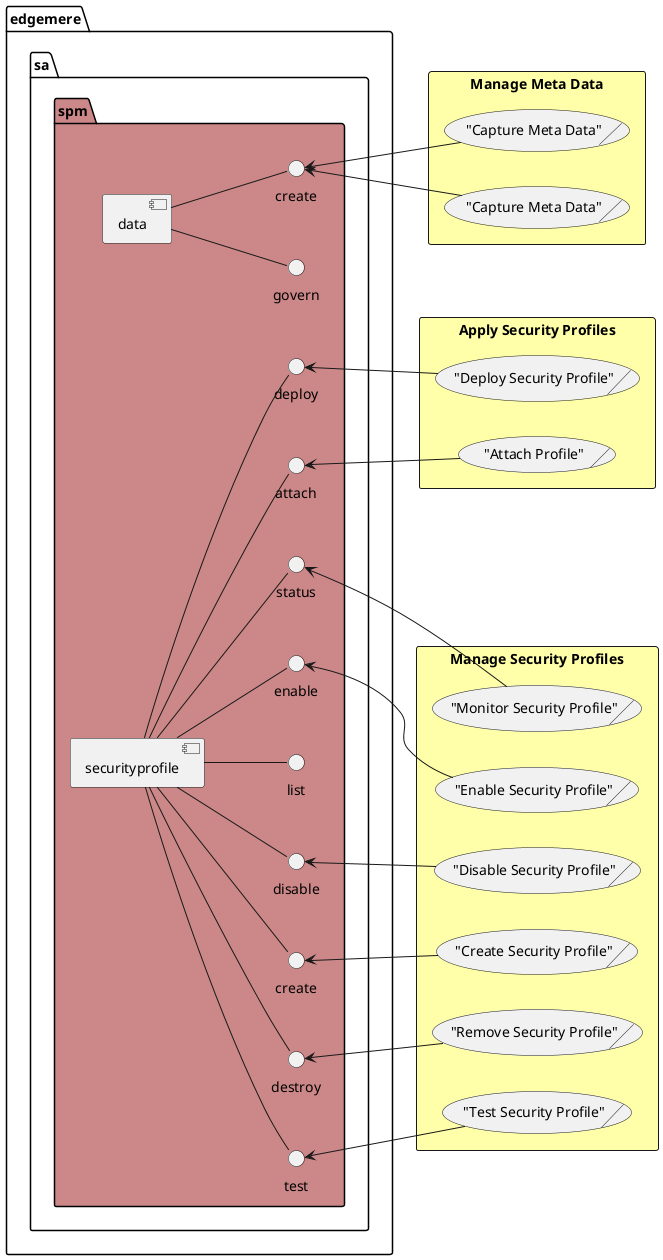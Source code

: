 @startuml
left to right direction


    package "edgemere" as edgemere {
package "sa" as edgemeresa {
package "spm" as edgemeresaspm #cc8888 {
 component "data" as edgemeresaspmdata
 interface "create" as edgemeresaspmdatacreate
edgemeresaspmdata -- edgemeresaspmdatacreate
}
}
}

    
    package "edgemere" as edgemere {
package "sa" as edgemeresa {
package "spm" as edgemeresaspm #cc8888 {
 component "data" as edgemeresaspmdata
 interface "govern" as edgemeresaspmdatagovern
edgemeresaspmdata -- edgemeresaspmdatagovern
}
}
}

    
    package "edgemere" as edgemere {
package "sa" as edgemeresa {
package "spm" as edgemeresaspm #cc8888 {
 component "securityprofile" as edgemeresaspmsecurityprofile
 interface "attach" as edgemeresaspmsecurityprofileattach
edgemeresaspmsecurityprofile -- edgemeresaspmsecurityprofileattach
}
}
}

    
    package "edgemere" as edgemere {
package "sa" as edgemeresa {
package "spm" as edgemeresaspm #cc8888 {
 component "securityprofile" as edgemeresaspmsecurityprofile
 interface "create" as edgemeresaspmsecurityprofilecreate
edgemeresaspmsecurityprofile -- edgemeresaspmsecurityprofilecreate
}
}
}

    
    package "edgemere" as edgemere {
package "sa" as edgemeresa {
package "spm" as edgemeresaspm #cc8888 {
 component "securityprofile" as edgemeresaspmsecurityprofile
 interface "deploy" as edgemeresaspmsecurityprofiledeploy
edgemeresaspmsecurityprofile -- edgemeresaspmsecurityprofiledeploy
}
}
}

    
    package "edgemere" as edgemere {
package "sa" as edgemeresa {
package "spm" as edgemeresaspm #cc8888 {
 component "securityprofile" as edgemeresaspmsecurityprofile
 interface "destroy" as edgemeresaspmsecurityprofiledestroy
edgemeresaspmsecurityprofile -- edgemeresaspmsecurityprofiledestroy
}
}
}

    
    package "edgemere" as edgemere {
package "sa" as edgemeresa {
package "spm" as edgemeresaspm #cc8888 {
 component "securityprofile" as edgemeresaspmsecurityprofile
 interface "disable" as edgemeresaspmsecurityprofiledisable
edgemeresaspmsecurityprofile -- edgemeresaspmsecurityprofiledisable
}
}
}

    
    package "edgemere" as edgemere {
package "sa" as edgemeresa {
package "spm" as edgemeresaspm #cc8888 {
 component "securityprofile" as edgemeresaspmsecurityprofile
 interface "enable" as edgemeresaspmsecurityprofileenable
edgemeresaspmsecurityprofile -- edgemeresaspmsecurityprofileenable
}
}
}

    
    package "edgemere" as edgemere {
package "sa" as edgemeresa {
package "spm" as edgemeresaspm #cc8888 {
 component "securityprofile" as edgemeresaspmsecurityprofile
 interface "list" as edgemeresaspmsecurityprofilelist
edgemeresaspmsecurityprofile -- edgemeresaspmsecurityprofilelist
}
}
}

    
    package "edgemere" as edgemere {
package "sa" as edgemeresa {
package "spm" as edgemeresaspm #cc8888 {
 component "securityprofile" as edgemeresaspmsecurityprofile
 interface "status" as edgemeresaspmsecurityprofilestatus
edgemeresaspmsecurityprofile -- edgemeresaspmsecurityprofilestatus
}
}
}

    
    package "edgemere" as edgemere {
package "sa" as edgemeresa {
package "spm" as edgemeresaspm #cc8888 {
 component "securityprofile" as edgemeresaspmsecurityprofile
 interface "test" as edgemeresaspmsecurityprofiletest
edgemeresaspmsecurityprofile -- edgemeresaspmsecurityprofiletest
}
}
}

    












        rectangle "Manage Meta Data" as ManageMetaData #ffffaa {
            ("Capture Meta Data")/ as DataEngineerManageMetaDataCaptureMetaData
        }
    
    edgemeresaspmdatacreate <-- DataEngineerManageMetaDataCaptureMetaData
    
        rectangle "Manage Meta Data" as ManageMetaData #ffffaa {
            ("Capture Meta Data")/ as DataStewardManageMetaDataCaptureMetaData
        }
    
    edgemeresaspmdatacreate <-- DataStewardManageMetaDataCaptureMetaData
    






        rectangle "Apply Security Profiles" as ApplySecurityProfiles #ffffaa {
            ("Attach Profile")/ as SecurityEngineerApplySecurityProfilesAttachProfile
        }
    
    edgemeresaspmsecurityprofileattach <-- SecurityEngineerApplySecurityProfilesAttachProfile
    
        rectangle "Apply Security Profiles" as ApplySecurityProfiles #ffffaa {
            ("Deploy Security Profile")/ as SecurityEngineerApplySecurityProfilesDeploySecurityProfile
        }
    
    edgemeresaspmsecurityprofiledeploy <-- SecurityEngineerApplySecurityProfilesDeploySecurityProfile
    

        rectangle "Manage Security Profiles" as ManageSecurityProfiles #ffffaa {
            ("Create Security Profile")/ as SecurityEngineerManageSecurityProfilesCreateSecurityProfile
        }
    
    edgemeresaspmsecurityprofilecreate <-- SecurityEngineerManageSecurityProfilesCreateSecurityProfile
    
        rectangle "Manage Security Profiles" as ManageSecurityProfiles #ffffaa {
            ("Disable Security Profile")/ as SecurityEngineerManageSecurityProfilesDisableSecurityProfile
        }
    
    edgemeresaspmsecurityprofiledisable <-- SecurityEngineerManageSecurityProfilesDisableSecurityProfile
    
        rectangle "Manage Security Profiles" as ManageSecurityProfiles #ffffaa {
            ("Enable Security Profile")/ as SecurityEngineerManageSecurityProfilesEnableSecurityProfile
        }
    
    edgemeresaspmsecurityprofileenable <-- SecurityEngineerManageSecurityProfilesEnableSecurityProfile
    
        rectangle "Manage Security Profiles" as ManageSecurityProfiles #ffffaa {
            ("Monitor Security Profile")/ as SecurityEngineerManageSecurityProfilesMonitorSecurityProfile
        }
    
    edgemeresaspmsecurityprofilestatus <-- SecurityEngineerManageSecurityProfilesMonitorSecurityProfile
    
        rectangle "Manage Security Profiles" as ManageSecurityProfiles #ffffaa {
            ("Remove Security Profile")/ as SecurityEngineerManageSecurityProfilesRemoveSecurityProfile
        }
    
    edgemeresaspmsecurityprofiledestroy <-- SecurityEngineerManageSecurityProfilesRemoveSecurityProfile
    
        rectangle "Manage Security Profiles" as ManageSecurityProfiles #ffffaa {
            ("Test Security Profile")/ as SecurityEngineerManageSecurityProfilesTestSecurityProfile
        }
    
    edgemeresaspmsecurityprofiletest <-- SecurityEngineerManageSecurityProfilesTestSecurityProfile
    











@enduml
